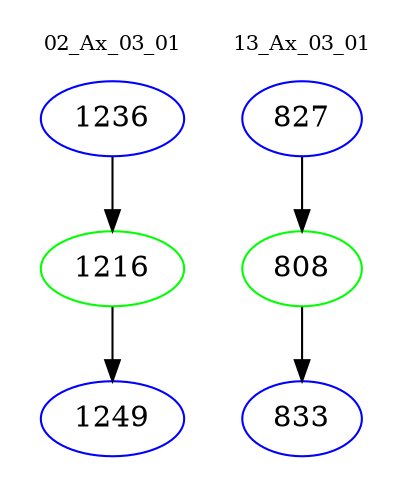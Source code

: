 digraph{
subgraph cluster_0 {
color = white
label = "02_Ax_03_01";
fontsize=10;
T0_1236 [label="1236", color="blue"]
T0_1236 -> T0_1216 [color="black"]
T0_1216 [label="1216", color="green"]
T0_1216 -> T0_1249 [color="black"]
T0_1249 [label="1249", color="blue"]
}
subgraph cluster_1 {
color = white
label = "13_Ax_03_01";
fontsize=10;
T1_827 [label="827", color="blue"]
T1_827 -> T1_808 [color="black"]
T1_808 [label="808", color="green"]
T1_808 -> T1_833 [color="black"]
T1_833 [label="833", color="blue"]
}
}
